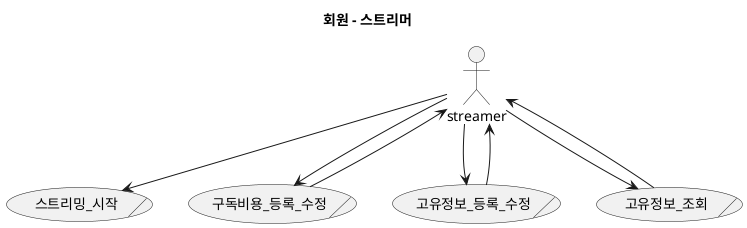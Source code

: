 @startuml

title <b> 회원 - 스트리머 </b>

actor streamer

'streamer 에서 시작
usecase/ 스트리밍_시작
streamer --> 스트리밍_시작

usecase/ 구독비용_등록_수정
streamer --> 구독비용_등록_수정
구독비용_등록_수정 --> streamer

usecase/ 고유정보_등록_수정
streamer --> 고유정보_등록_수정
고유정보_등록_수정 --> streamer

usecase/ 고유정보_조회
streamer --> 고유정보_조회
고유정보_조회 --> streamer


@enduml

